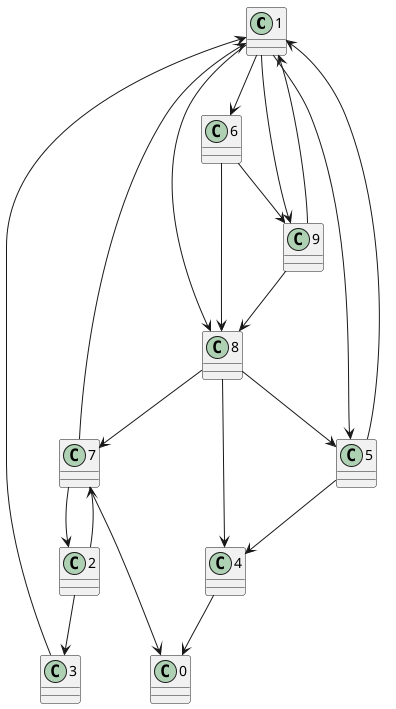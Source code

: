 @startuml

class 1
'A -->[ ] B
7-->2
2-->3
3-->1
1-->6
6-->9
9-->8
8-->5
5-->4
4-->0
8-->4
6-->8
7-->0
1-->5
9-->1
5-->1
1-->9
7-->1
8-->7
1-->8
2-->7

@enduml